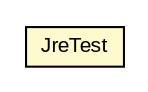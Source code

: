 #!/usr/local/bin/dot
#
# Class diagram 
# Generated by UMLGraph version R5_6-24-gf6e263 (http://www.umlgraph.org/)
#

digraph G {
	edge [fontname="arial",fontsize=10,labelfontname="arial",labelfontsize=10];
	node [fontname="arial",fontsize=10,shape=plaintext];
	nodesep=0.25;
	ranksep=0.5;
	// net.trajano.openidconnect.provider.test.JreTest
	c360 [label=<<table title="net.trajano.openidconnect.provider.test.JreTest" border="0" cellborder="1" cellspacing="0" cellpadding="2" port="p" bgcolor="lemonChiffon" href="./JreTest.html">
		<tr><td><table border="0" cellspacing="0" cellpadding="1">
<tr><td align="center" balign="center"> JreTest </td></tr>
		</table></td></tr>
		</table>>, URL="./JreTest.html", fontname="arial", fontcolor="black", fontsize=10.0];
}

